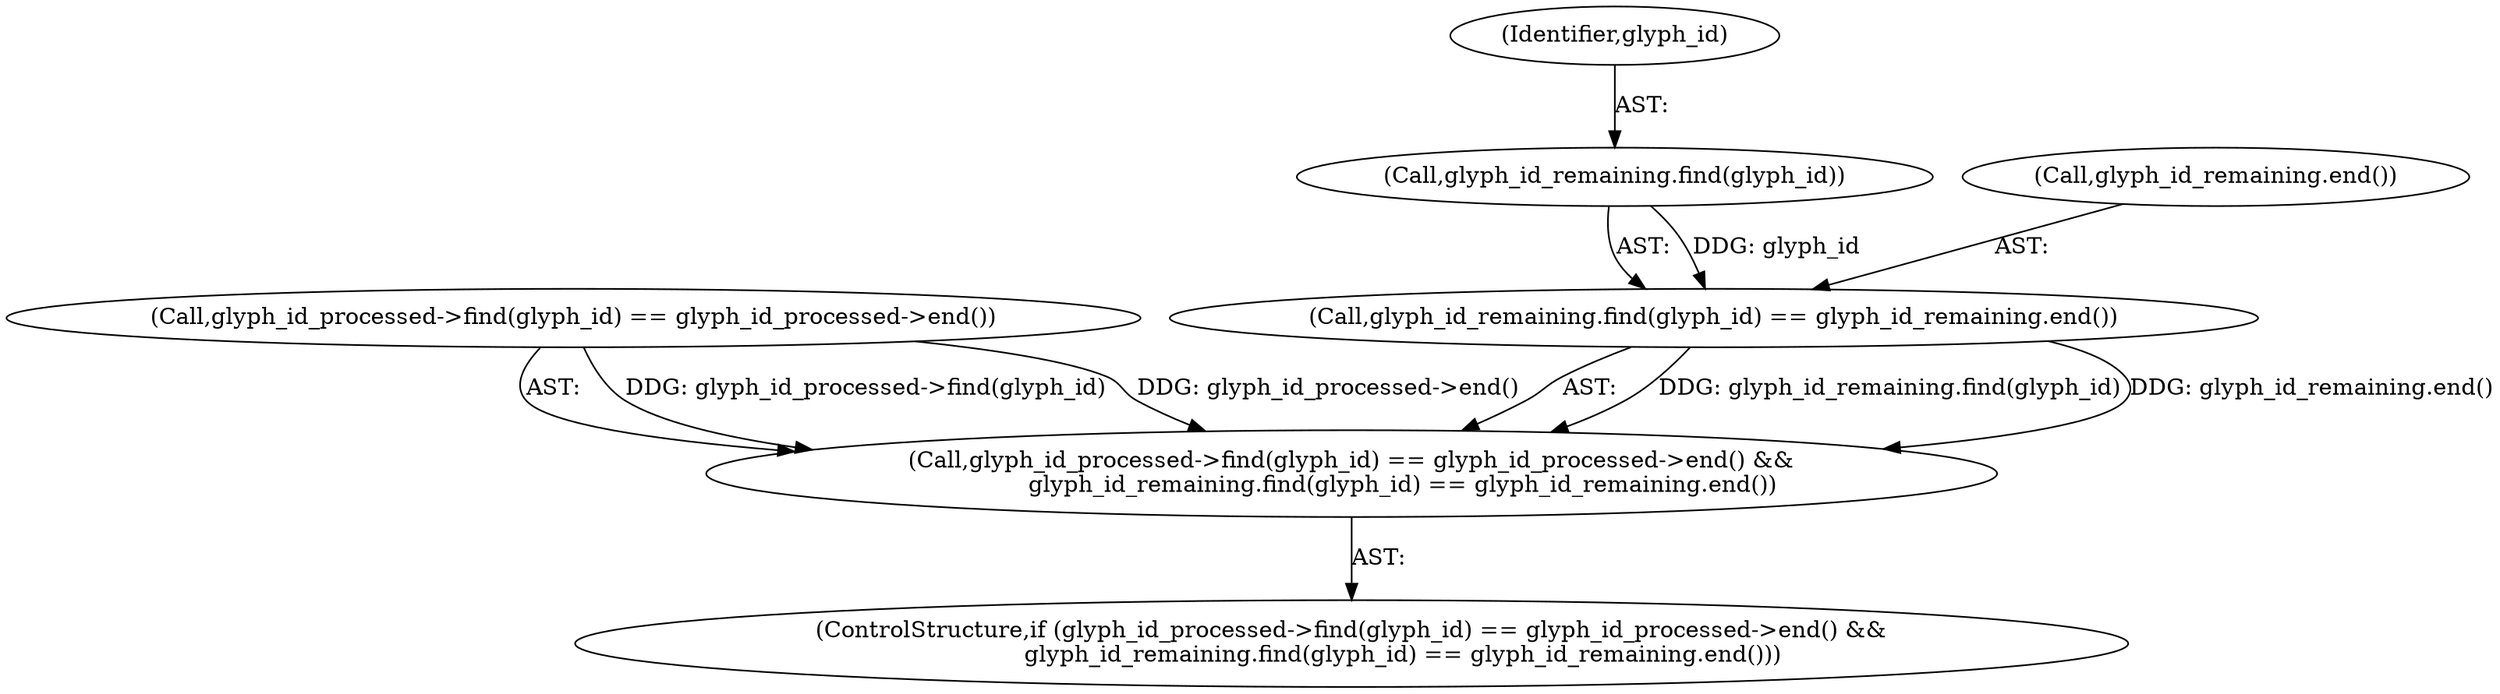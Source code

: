 digraph "0_Chrome_5b65968b6c64fa02e74ca6b965bf5998b911e826@API" {
"1000245" [label="(Call,glyph_id_remaining.find(glyph_id) == glyph_id_remaining.end())"];
"1000246" [label="(Call,glyph_id_remaining.find(glyph_id))"];
"1000240" [label="(Call,glyph_id_processed->find(glyph_id) == glyph_id_processed->end() &&\n              glyph_id_remaining.find(glyph_id) == glyph_id_remaining.end())"];
"1000248" [label="(Call,glyph_id_remaining.end())"];
"1000241" [label="(Call,glyph_id_processed->find(glyph_id) == glyph_id_processed->end())"];
"1000247" [label="(Identifier,glyph_id)"];
"1000239" [label="(ControlStructure,if (glyph_id_processed->find(glyph_id) == glyph_id_processed->end() &&\n              glyph_id_remaining.find(glyph_id) == glyph_id_remaining.end()))"];
"1000246" [label="(Call,glyph_id_remaining.find(glyph_id))"];
"1000245" [label="(Call,glyph_id_remaining.find(glyph_id) == glyph_id_remaining.end())"];
"1000240" [label="(Call,glyph_id_processed->find(glyph_id) == glyph_id_processed->end() &&\n              glyph_id_remaining.find(glyph_id) == glyph_id_remaining.end())"];
"1000245" -> "1000240"  [label="AST: "];
"1000246" -> "1000245"  [label="AST: "];
"1000248" -> "1000245"  [label="AST: "];
"1000245" -> "1000240"  [label="DDG: glyph_id_remaining.find(glyph_id)"];
"1000245" -> "1000240"  [label="DDG: glyph_id_remaining.end()"];
"1000246" -> "1000245"  [label="DDG: glyph_id"];
"1000247" -> "1000246"  [label="AST: "];
"1000240" -> "1000239"  [label="AST: "];
"1000241" -> "1000240"  [label="AST: "];
"1000241" -> "1000240"  [label="DDG: glyph_id_processed->find(glyph_id)"];
"1000241" -> "1000240"  [label="DDG: glyph_id_processed->end()"];
}
